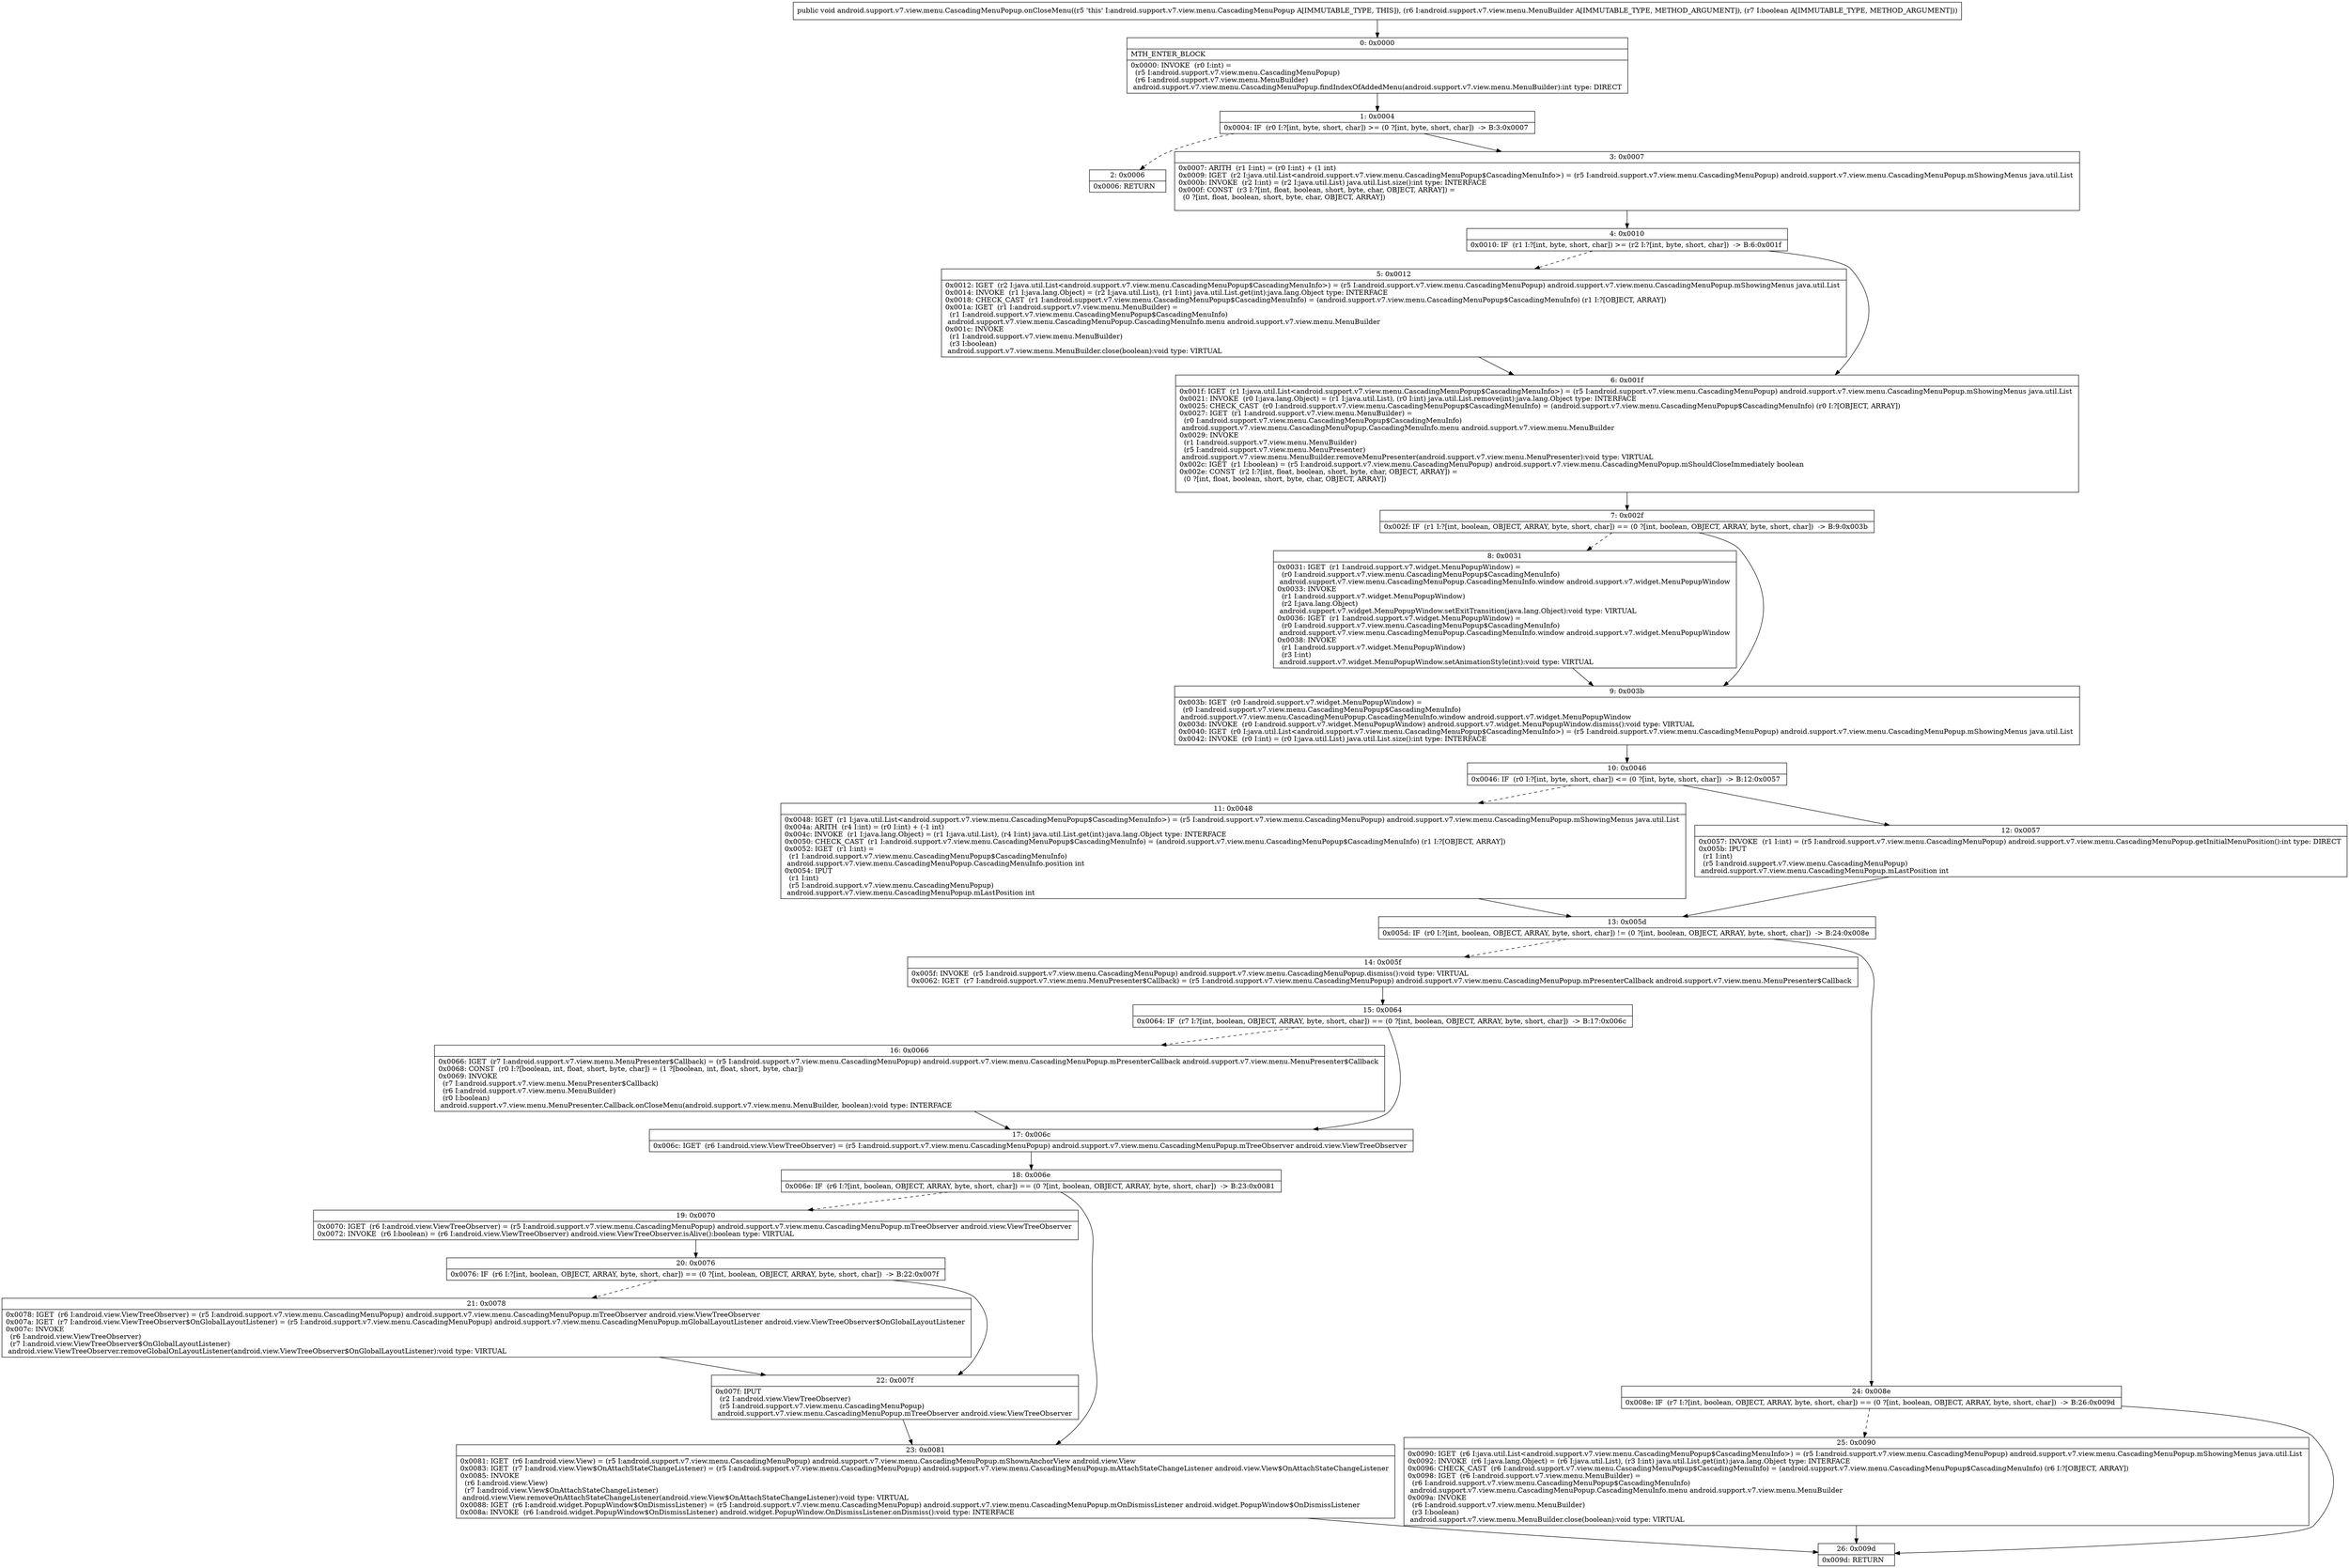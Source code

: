 digraph "CFG forandroid.support.v7.view.menu.CascadingMenuPopup.onCloseMenu(Landroid\/support\/v7\/view\/menu\/MenuBuilder;Z)V" {
Node_0 [shape=record,label="{0\:\ 0x0000|MTH_ENTER_BLOCK\l|0x0000: INVOKE  (r0 I:int) = \l  (r5 I:android.support.v7.view.menu.CascadingMenuPopup)\l  (r6 I:android.support.v7.view.menu.MenuBuilder)\l android.support.v7.view.menu.CascadingMenuPopup.findIndexOfAddedMenu(android.support.v7.view.menu.MenuBuilder):int type: DIRECT \l}"];
Node_1 [shape=record,label="{1\:\ 0x0004|0x0004: IF  (r0 I:?[int, byte, short, char]) \>= (0 ?[int, byte, short, char])  \-\> B:3:0x0007 \l}"];
Node_2 [shape=record,label="{2\:\ 0x0006|0x0006: RETURN   \l}"];
Node_3 [shape=record,label="{3\:\ 0x0007|0x0007: ARITH  (r1 I:int) = (r0 I:int) + (1 int) \l0x0009: IGET  (r2 I:java.util.List\<android.support.v7.view.menu.CascadingMenuPopup$CascadingMenuInfo\>) = (r5 I:android.support.v7.view.menu.CascadingMenuPopup) android.support.v7.view.menu.CascadingMenuPopup.mShowingMenus java.util.List \l0x000b: INVOKE  (r2 I:int) = (r2 I:java.util.List) java.util.List.size():int type: INTERFACE \l0x000f: CONST  (r3 I:?[int, float, boolean, short, byte, char, OBJECT, ARRAY]) = \l  (0 ?[int, float, boolean, short, byte, char, OBJECT, ARRAY])\l \l}"];
Node_4 [shape=record,label="{4\:\ 0x0010|0x0010: IF  (r1 I:?[int, byte, short, char]) \>= (r2 I:?[int, byte, short, char])  \-\> B:6:0x001f \l}"];
Node_5 [shape=record,label="{5\:\ 0x0012|0x0012: IGET  (r2 I:java.util.List\<android.support.v7.view.menu.CascadingMenuPopup$CascadingMenuInfo\>) = (r5 I:android.support.v7.view.menu.CascadingMenuPopup) android.support.v7.view.menu.CascadingMenuPopup.mShowingMenus java.util.List \l0x0014: INVOKE  (r1 I:java.lang.Object) = (r2 I:java.util.List), (r1 I:int) java.util.List.get(int):java.lang.Object type: INTERFACE \l0x0018: CHECK_CAST  (r1 I:android.support.v7.view.menu.CascadingMenuPopup$CascadingMenuInfo) = (android.support.v7.view.menu.CascadingMenuPopup$CascadingMenuInfo) (r1 I:?[OBJECT, ARRAY]) \l0x001a: IGET  (r1 I:android.support.v7.view.menu.MenuBuilder) = \l  (r1 I:android.support.v7.view.menu.CascadingMenuPopup$CascadingMenuInfo)\l android.support.v7.view.menu.CascadingMenuPopup.CascadingMenuInfo.menu android.support.v7.view.menu.MenuBuilder \l0x001c: INVOKE  \l  (r1 I:android.support.v7.view.menu.MenuBuilder)\l  (r3 I:boolean)\l android.support.v7.view.menu.MenuBuilder.close(boolean):void type: VIRTUAL \l}"];
Node_6 [shape=record,label="{6\:\ 0x001f|0x001f: IGET  (r1 I:java.util.List\<android.support.v7.view.menu.CascadingMenuPopup$CascadingMenuInfo\>) = (r5 I:android.support.v7.view.menu.CascadingMenuPopup) android.support.v7.view.menu.CascadingMenuPopup.mShowingMenus java.util.List \l0x0021: INVOKE  (r0 I:java.lang.Object) = (r1 I:java.util.List), (r0 I:int) java.util.List.remove(int):java.lang.Object type: INTERFACE \l0x0025: CHECK_CAST  (r0 I:android.support.v7.view.menu.CascadingMenuPopup$CascadingMenuInfo) = (android.support.v7.view.menu.CascadingMenuPopup$CascadingMenuInfo) (r0 I:?[OBJECT, ARRAY]) \l0x0027: IGET  (r1 I:android.support.v7.view.menu.MenuBuilder) = \l  (r0 I:android.support.v7.view.menu.CascadingMenuPopup$CascadingMenuInfo)\l android.support.v7.view.menu.CascadingMenuPopup.CascadingMenuInfo.menu android.support.v7.view.menu.MenuBuilder \l0x0029: INVOKE  \l  (r1 I:android.support.v7.view.menu.MenuBuilder)\l  (r5 I:android.support.v7.view.menu.MenuPresenter)\l android.support.v7.view.menu.MenuBuilder.removeMenuPresenter(android.support.v7.view.menu.MenuPresenter):void type: VIRTUAL \l0x002c: IGET  (r1 I:boolean) = (r5 I:android.support.v7.view.menu.CascadingMenuPopup) android.support.v7.view.menu.CascadingMenuPopup.mShouldCloseImmediately boolean \l0x002e: CONST  (r2 I:?[int, float, boolean, short, byte, char, OBJECT, ARRAY]) = \l  (0 ?[int, float, boolean, short, byte, char, OBJECT, ARRAY])\l \l}"];
Node_7 [shape=record,label="{7\:\ 0x002f|0x002f: IF  (r1 I:?[int, boolean, OBJECT, ARRAY, byte, short, char]) == (0 ?[int, boolean, OBJECT, ARRAY, byte, short, char])  \-\> B:9:0x003b \l}"];
Node_8 [shape=record,label="{8\:\ 0x0031|0x0031: IGET  (r1 I:android.support.v7.widget.MenuPopupWindow) = \l  (r0 I:android.support.v7.view.menu.CascadingMenuPopup$CascadingMenuInfo)\l android.support.v7.view.menu.CascadingMenuPopup.CascadingMenuInfo.window android.support.v7.widget.MenuPopupWindow \l0x0033: INVOKE  \l  (r1 I:android.support.v7.widget.MenuPopupWindow)\l  (r2 I:java.lang.Object)\l android.support.v7.widget.MenuPopupWindow.setExitTransition(java.lang.Object):void type: VIRTUAL \l0x0036: IGET  (r1 I:android.support.v7.widget.MenuPopupWindow) = \l  (r0 I:android.support.v7.view.menu.CascadingMenuPopup$CascadingMenuInfo)\l android.support.v7.view.menu.CascadingMenuPopup.CascadingMenuInfo.window android.support.v7.widget.MenuPopupWindow \l0x0038: INVOKE  \l  (r1 I:android.support.v7.widget.MenuPopupWindow)\l  (r3 I:int)\l android.support.v7.widget.MenuPopupWindow.setAnimationStyle(int):void type: VIRTUAL \l}"];
Node_9 [shape=record,label="{9\:\ 0x003b|0x003b: IGET  (r0 I:android.support.v7.widget.MenuPopupWindow) = \l  (r0 I:android.support.v7.view.menu.CascadingMenuPopup$CascadingMenuInfo)\l android.support.v7.view.menu.CascadingMenuPopup.CascadingMenuInfo.window android.support.v7.widget.MenuPopupWindow \l0x003d: INVOKE  (r0 I:android.support.v7.widget.MenuPopupWindow) android.support.v7.widget.MenuPopupWindow.dismiss():void type: VIRTUAL \l0x0040: IGET  (r0 I:java.util.List\<android.support.v7.view.menu.CascadingMenuPopup$CascadingMenuInfo\>) = (r5 I:android.support.v7.view.menu.CascadingMenuPopup) android.support.v7.view.menu.CascadingMenuPopup.mShowingMenus java.util.List \l0x0042: INVOKE  (r0 I:int) = (r0 I:java.util.List) java.util.List.size():int type: INTERFACE \l}"];
Node_10 [shape=record,label="{10\:\ 0x0046|0x0046: IF  (r0 I:?[int, byte, short, char]) \<= (0 ?[int, byte, short, char])  \-\> B:12:0x0057 \l}"];
Node_11 [shape=record,label="{11\:\ 0x0048|0x0048: IGET  (r1 I:java.util.List\<android.support.v7.view.menu.CascadingMenuPopup$CascadingMenuInfo\>) = (r5 I:android.support.v7.view.menu.CascadingMenuPopup) android.support.v7.view.menu.CascadingMenuPopup.mShowingMenus java.util.List \l0x004a: ARITH  (r4 I:int) = (r0 I:int) + (\-1 int) \l0x004c: INVOKE  (r1 I:java.lang.Object) = (r1 I:java.util.List), (r4 I:int) java.util.List.get(int):java.lang.Object type: INTERFACE \l0x0050: CHECK_CAST  (r1 I:android.support.v7.view.menu.CascadingMenuPopup$CascadingMenuInfo) = (android.support.v7.view.menu.CascadingMenuPopup$CascadingMenuInfo) (r1 I:?[OBJECT, ARRAY]) \l0x0052: IGET  (r1 I:int) = \l  (r1 I:android.support.v7.view.menu.CascadingMenuPopup$CascadingMenuInfo)\l android.support.v7.view.menu.CascadingMenuPopup.CascadingMenuInfo.position int \l0x0054: IPUT  \l  (r1 I:int)\l  (r5 I:android.support.v7.view.menu.CascadingMenuPopup)\l android.support.v7.view.menu.CascadingMenuPopup.mLastPosition int \l}"];
Node_12 [shape=record,label="{12\:\ 0x0057|0x0057: INVOKE  (r1 I:int) = (r5 I:android.support.v7.view.menu.CascadingMenuPopup) android.support.v7.view.menu.CascadingMenuPopup.getInitialMenuPosition():int type: DIRECT \l0x005b: IPUT  \l  (r1 I:int)\l  (r5 I:android.support.v7.view.menu.CascadingMenuPopup)\l android.support.v7.view.menu.CascadingMenuPopup.mLastPosition int \l}"];
Node_13 [shape=record,label="{13\:\ 0x005d|0x005d: IF  (r0 I:?[int, boolean, OBJECT, ARRAY, byte, short, char]) != (0 ?[int, boolean, OBJECT, ARRAY, byte, short, char])  \-\> B:24:0x008e \l}"];
Node_14 [shape=record,label="{14\:\ 0x005f|0x005f: INVOKE  (r5 I:android.support.v7.view.menu.CascadingMenuPopup) android.support.v7.view.menu.CascadingMenuPopup.dismiss():void type: VIRTUAL \l0x0062: IGET  (r7 I:android.support.v7.view.menu.MenuPresenter$Callback) = (r5 I:android.support.v7.view.menu.CascadingMenuPopup) android.support.v7.view.menu.CascadingMenuPopup.mPresenterCallback android.support.v7.view.menu.MenuPresenter$Callback \l}"];
Node_15 [shape=record,label="{15\:\ 0x0064|0x0064: IF  (r7 I:?[int, boolean, OBJECT, ARRAY, byte, short, char]) == (0 ?[int, boolean, OBJECT, ARRAY, byte, short, char])  \-\> B:17:0x006c \l}"];
Node_16 [shape=record,label="{16\:\ 0x0066|0x0066: IGET  (r7 I:android.support.v7.view.menu.MenuPresenter$Callback) = (r5 I:android.support.v7.view.menu.CascadingMenuPopup) android.support.v7.view.menu.CascadingMenuPopup.mPresenterCallback android.support.v7.view.menu.MenuPresenter$Callback \l0x0068: CONST  (r0 I:?[boolean, int, float, short, byte, char]) = (1 ?[boolean, int, float, short, byte, char]) \l0x0069: INVOKE  \l  (r7 I:android.support.v7.view.menu.MenuPresenter$Callback)\l  (r6 I:android.support.v7.view.menu.MenuBuilder)\l  (r0 I:boolean)\l android.support.v7.view.menu.MenuPresenter.Callback.onCloseMenu(android.support.v7.view.menu.MenuBuilder, boolean):void type: INTERFACE \l}"];
Node_17 [shape=record,label="{17\:\ 0x006c|0x006c: IGET  (r6 I:android.view.ViewTreeObserver) = (r5 I:android.support.v7.view.menu.CascadingMenuPopup) android.support.v7.view.menu.CascadingMenuPopup.mTreeObserver android.view.ViewTreeObserver \l}"];
Node_18 [shape=record,label="{18\:\ 0x006e|0x006e: IF  (r6 I:?[int, boolean, OBJECT, ARRAY, byte, short, char]) == (0 ?[int, boolean, OBJECT, ARRAY, byte, short, char])  \-\> B:23:0x0081 \l}"];
Node_19 [shape=record,label="{19\:\ 0x0070|0x0070: IGET  (r6 I:android.view.ViewTreeObserver) = (r5 I:android.support.v7.view.menu.CascadingMenuPopup) android.support.v7.view.menu.CascadingMenuPopup.mTreeObserver android.view.ViewTreeObserver \l0x0072: INVOKE  (r6 I:boolean) = (r6 I:android.view.ViewTreeObserver) android.view.ViewTreeObserver.isAlive():boolean type: VIRTUAL \l}"];
Node_20 [shape=record,label="{20\:\ 0x0076|0x0076: IF  (r6 I:?[int, boolean, OBJECT, ARRAY, byte, short, char]) == (0 ?[int, boolean, OBJECT, ARRAY, byte, short, char])  \-\> B:22:0x007f \l}"];
Node_21 [shape=record,label="{21\:\ 0x0078|0x0078: IGET  (r6 I:android.view.ViewTreeObserver) = (r5 I:android.support.v7.view.menu.CascadingMenuPopup) android.support.v7.view.menu.CascadingMenuPopup.mTreeObserver android.view.ViewTreeObserver \l0x007a: IGET  (r7 I:android.view.ViewTreeObserver$OnGlobalLayoutListener) = (r5 I:android.support.v7.view.menu.CascadingMenuPopup) android.support.v7.view.menu.CascadingMenuPopup.mGlobalLayoutListener android.view.ViewTreeObserver$OnGlobalLayoutListener \l0x007c: INVOKE  \l  (r6 I:android.view.ViewTreeObserver)\l  (r7 I:android.view.ViewTreeObserver$OnGlobalLayoutListener)\l android.view.ViewTreeObserver.removeGlobalOnLayoutListener(android.view.ViewTreeObserver$OnGlobalLayoutListener):void type: VIRTUAL \l}"];
Node_22 [shape=record,label="{22\:\ 0x007f|0x007f: IPUT  \l  (r2 I:android.view.ViewTreeObserver)\l  (r5 I:android.support.v7.view.menu.CascadingMenuPopup)\l android.support.v7.view.menu.CascadingMenuPopup.mTreeObserver android.view.ViewTreeObserver \l}"];
Node_23 [shape=record,label="{23\:\ 0x0081|0x0081: IGET  (r6 I:android.view.View) = (r5 I:android.support.v7.view.menu.CascadingMenuPopup) android.support.v7.view.menu.CascadingMenuPopup.mShownAnchorView android.view.View \l0x0083: IGET  (r7 I:android.view.View$OnAttachStateChangeListener) = (r5 I:android.support.v7.view.menu.CascadingMenuPopup) android.support.v7.view.menu.CascadingMenuPopup.mAttachStateChangeListener android.view.View$OnAttachStateChangeListener \l0x0085: INVOKE  \l  (r6 I:android.view.View)\l  (r7 I:android.view.View$OnAttachStateChangeListener)\l android.view.View.removeOnAttachStateChangeListener(android.view.View$OnAttachStateChangeListener):void type: VIRTUAL \l0x0088: IGET  (r6 I:android.widget.PopupWindow$OnDismissListener) = (r5 I:android.support.v7.view.menu.CascadingMenuPopup) android.support.v7.view.menu.CascadingMenuPopup.mOnDismissListener android.widget.PopupWindow$OnDismissListener \l0x008a: INVOKE  (r6 I:android.widget.PopupWindow$OnDismissListener) android.widget.PopupWindow.OnDismissListener.onDismiss():void type: INTERFACE \l}"];
Node_24 [shape=record,label="{24\:\ 0x008e|0x008e: IF  (r7 I:?[int, boolean, OBJECT, ARRAY, byte, short, char]) == (0 ?[int, boolean, OBJECT, ARRAY, byte, short, char])  \-\> B:26:0x009d \l}"];
Node_25 [shape=record,label="{25\:\ 0x0090|0x0090: IGET  (r6 I:java.util.List\<android.support.v7.view.menu.CascadingMenuPopup$CascadingMenuInfo\>) = (r5 I:android.support.v7.view.menu.CascadingMenuPopup) android.support.v7.view.menu.CascadingMenuPopup.mShowingMenus java.util.List \l0x0092: INVOKE  (r6 I:java.lang.Object) = (r6 I:java.util.List), (r3 I:int) java.util.List.get(int):java.lang.Object type: INTERFACE \l0x0096: CHECK_CAST  (r6 I:android.support.v7.view.menu.CascadingMenuPopup$CascadingMenuInfo) = (android.support.v7.view.menu.CascadingMenuPopup$CascadingMenuInfo) (r6 I:?[OBJECT, ARRAY]) \l0x0098: IGET  (r6 I:android.support.v7.view.menu.MenuBuilder) = \l  (r6 I:android.support.v7.view.menu.CascadingMenuPopup$CascadingMenuInfo)\l android.support.v7.view.menu.CascadingMenuPopup.CascadingMenuInfo.menu android.support.v7.view.menu.MenuBuilder \l0x009a: INVOKE  \l  (r6 I:android.support.v7.view.menu.MenuBuilder)\l  (r3 I:boolean)\l android.support.v7.view.menu.MenuBuilder.close(boolean):void type: VIRTUAL \l}"];
Node_26 [shape=record,label="{26\:\ 0x009d|0x009d: RETURN   \l}"];
MethodNode[shape=record,label="{public void android.support.v7.view.menu.CascadingMenuPopup.onCloseMenu((r5 'this' I:android.support.v7.view.menu.CascadingMenuPopup A[IMMUTABLE_TYPE, THIS]), (r6 I:android.support.v7.view.menu.MenuBuilder A[IMMUTABLE_TYPE, METHOD_ARGUMENT]), (r7 I:boolean A[IMMUTABLE_TYPE, METHOD_ARGUMENT])) }"];
MethodNode -> Node_0;
Node_0 -> Node_1;
Node_1 -> Node_2[style=dashed];
Node_1 -> Node_3;
Node_3 -> Node_4;
Node_4 -> Node_5[style=dashed];
Node_4 -> Node_6;
Node_5 -> Node_6;
Node_6 -> Node_7;
Node_7 -> Node_8[style=dashed];
Node_7 -> Node_9;
Node_8 -> Node_9;
Node_9 -> Node_10;
Node_10 -> Node_11[style=dashed];
Node_10 -> Node_12;
Node_11 -> Node_13;
Node_12 -> Node_13;
Node_13 -> Node_14[style=dashed];
Node_13 -> Node_24;
Node_14 -> Node_15;
Node_15 -> Node_16[style=dashed];
Node_15 -> Node_17;
Node_16 -> Node_17;
Node_17 -> Node_18;
Node_18 -> Node_19[style=dashed];
Node_18 -> Node_23;
Node_19 -> Node_20;
Node_20 -> Node_21[style=dashed];
Node_20 -> Node_22;
Node_21 -> Node_22;
Node_22 -> Node_23;
Node_23 -> Node_26;
Node_24 -> Node_25[style=dashed];
Node_24 -> Node_26;
Node_25 -> Node_26;
}

